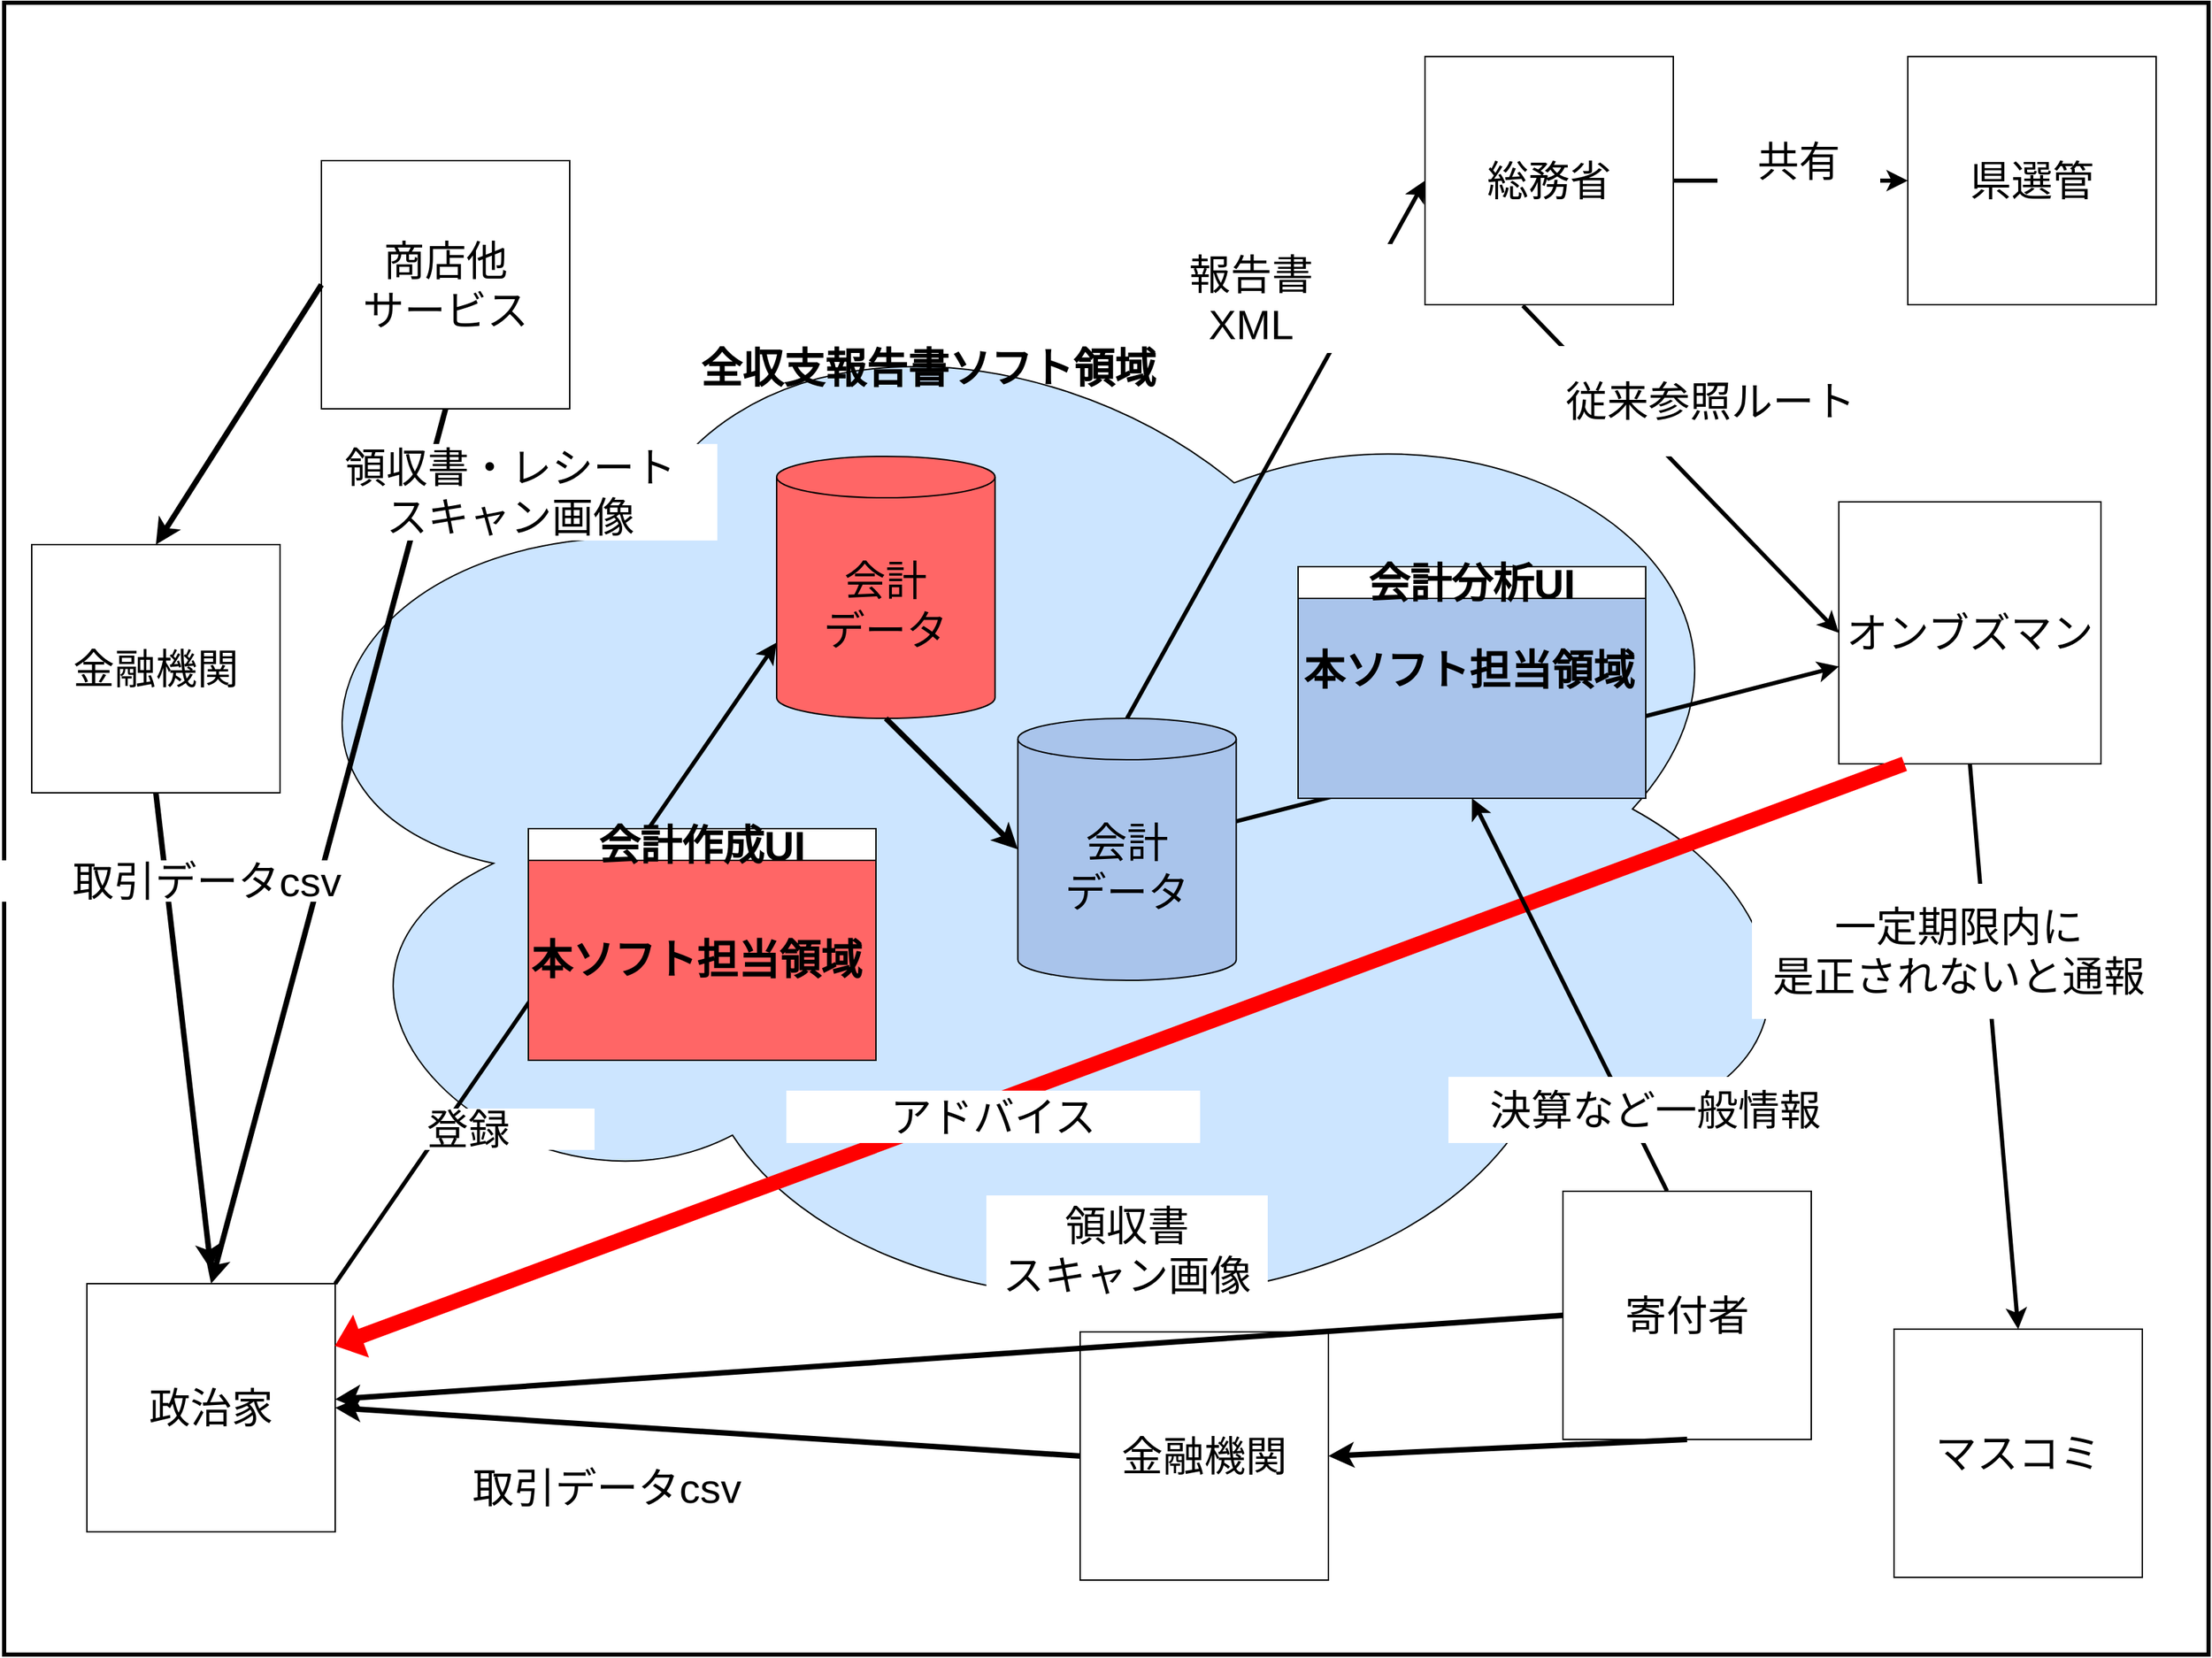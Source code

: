 <mxfile version="22.1.16" type="device">
  <diagram name="ページ1" id="QIqbBFtlbCM1oKvhPO8x">
    <mxGraphModel dx="2429" dy="1434" grid="1" gridSize="10" guides="1" tooltips="1" connect="1" arrows="1" fold="1" page="1" pageScale="1" pageWidth="1600" pageHeight="1200" math="0" shadow="0">
      <root>
        <mxCell id="0" />
        <mxCell id="1" parent="0" />
        <mxCell id="T4lcWnXd6TqMleLlDLS1-2" value="" style="ellipse;shape=cloud;whiteSpace=wrap;html=1;fillColor=#CCE5FF;" parent="1" vertex="1">
          <mxGeometry x="180" y="191.5" width="1154.75" height="788.5" as="geometry" />
        </mxCell>
        <mxCell id="fwr7tWHjvpgkTqN-i9zz-13" value="" style="endArrow=classic;html=1;rounded=0;exitX=0;exitY=0.5;exitDx=0;exitDy=0;strokeWidth=4;entryX=1;entryY=0.5;entryDx=0;entryDy=0;" parent="1" source="fwr7tWHjvpgkTqN-i9zz-11" target="fwr7tWHjvpgkTqN-i9zz-2" edge="1">
          <mxGeometry width="50" height="50" relative="1" as="geometry">
            <mxPoint x="450" y="600" as="sourcePoint" />
            <mxPoint x="260" y="1100" as="targetPoint" />
          </mxGeometry>
        </mxCell>
        <mxCell id="fwr7tWHjvpgkTqN-i9zz-1" value="&lt;font style=&quot;font-size: 30px;&quot;&gt;会計データ&lt;/font&gt;" style="shape=cylinder3;whiteSpace=wrap;html=1;boundedLbl=1;backgroundOutline=1;size=15;" parent="1" vertex="1">
          <mxGeometry x="670" y="370" width="200" height="240" as="geometry" />
        </mxCell>
        <mxCell id="fwr7tWHjvpgkTqN-i9zz-2" value="&lt;font style=&quot;font-size: 30px;&quot;&gt;政治家&lt;/font&gt;" style="whiteSpace=wrap;html=1;aspect=fixed;" parent="1" vertex="1">
          <mxGeometry x="70" y="930" width="180" height="180" as="geometry" />
        </mxCell>
        <mxCell id="fwr7tWHjvpgkTqN-i9zz-3" value="&lt;font style=&quot;font-size: 30px;&quot;&gt;金融機関&lt;/font&gt;" style="whiteSpace=wrap;html=1;aspect=fixed;" parent="1" vertex="1">
          <mxGeometry x="30" y="394" width="180" height="180" as="geometry" />
        </mxCell>
        <mxCell id="fwr7tWHjvpgkTqN-i9zz-4" value="&lt;font style=&quot;font-size: 30px;&quot;&gt;総務省&lt;/font&gt;" style="whiteSpace=wrap;html=1;aspect=fixed;" parent="1" vertex="1">
          <mxGeometry x="1040" y="40" width="180" height="180" as="geometry" />
        </mxCell>
        <mxCell id="fwr7tWHjvpgkTqN-i9zz-5" value="&lt;font style=&quot;font-size: 30px;&quot;&gt;県選管&lt;/font&gt;" style="whiteSpace=wrap;html=1;aspect=fixed;" parent="1" vertex="1">
          <mxGeometry x="1390" y="40" width="180" height="180" as="geometry" />
        </mxCell>
        <mxCell id="fwr7tWHjvpgkTqN-i9zz-6" value="&lt;span style=&quot;font-size: 30px;&quot;&gt;商店他&lt;br&gt;サービス&lt;br&gt;&lt;/span&gt;" style="whiteSpace=wrap;html=1;aspect=fixed;" parent="1" vertex="1">
          <mxGeometry x="240" y="115.5" width="180" height="180" as="geometry" />
        </mxCell>
        <mxCell id="fwr7tWHjvpgkTqN-i9zz-7" value="" style="endArrow=classic;html=1;rounded=0;exitX=0.5;exitY=1;exitDx=0;exitDy=0;strokeWidth=4;" parent="1" source="fwr7tWHjvpgkTqN-i9zz-3" edge="1">
          <mxGeometry width="50" height="50" relative="1" as="geometry">
            <mxPoint x="640" y="520" as="sourcePoint" />
            <mxPoint x="160" y="920" as="targetPoint" />
          </mxGeometry>
        </mxCell>
        <mxCell id="fwr7tWHjvpgkTqN-i9zz-8" value="" style="endArrow=classic;html=1;rounded=0;entryX=0.5;entryY=0;entryDx=0;entryDy=0;exitX=0.5;exitY=1;exitDx=0;exitDy=0;strokeWidth=4;" parent="1" source="fwr7tWHjvpgkTqN-i9zz-6" target="fwr7tWHjvpgkTqN-i9zz-2" edge="1">
          <mxGeometry width="50" height="50" relative="1" as="geometry">
            <mxPoint x="520" y="780" as="sourcePoint" />
            <mxPoint x="310" y="884" as="targetPoint" />
          </mxGeometry>
        </mxCell>
        <mxCell id="fwr7tWHjvpgkTqN-i9zz-10" value="&lt;font style=&quot;font-size: 30px;&quot;&gt;領収書・レシート&lt;br&gt;スキャン画像&lt;br&gt;&lt;/font&gt;" style="text;html=1;strokeColor=none;fillColor=default;align=center;verticalAlign=middle;whiteSpace=wrap;rounded=0;" parent="1" vertex="1">
          <mxGeometry x="227" y="321" width="300" height="70" as="geometry" />
        </mxCell>
        <mxCell id="fwr7tWHjvpgkTqN-i9zz-11" value="&lt;font style=&quot;font-size: 30px;&quot;&gt;金融機関&lt;/font&gt;" style="whiteSpace=wrap;html=1;aspect=fixed;" parent="1" vertex="1">
          <mxGeometry x="790" y="965" width="180" height="180" as="geometry" />
        </mxCell>
        <mxCell id="fwr7tWHjvpgkTqN-i9zz-12" value="&lt;font style=&quot;font-size: 30px;&quot;&gt;寄付者&lt;/font&gt;" style="whiteSpace=wrap;html=1;aspect=fixed;" parent="1" vertex="1">
          <mxGeometry x="1140" y="863" width="180" height="180" as="geometry" />
        </mxCell>
        <mxCell id="fwr7tWHjvpgkTqN-i9zz-14" value="" style="endArrow=classic;html=1;rounded=0;exitX=0.5;exitY=1;exitDx=0;exitDy=0;strokeWidth=4;entryX=1;entryY=0.5;entryDx=0;entryDy=0;" parent="1" source="fwr7tWHjvpgkTqN-i9zz-12" target="fwr7tWHjvpgkTqN-i9zz-11" edge="1">
          <mxGeometry width="50" height="50" relative="1" as="geometry">
            <mxPoint x="740" y="750" as="sourcePoint" />
            <mxPoint x="320" y="894" as="targetPoint" />
          </mxGeometry>
        </mxCell>
        <mxCell id="fwr7tWHjvpgkTqN-i9zz-15" value="" style="endArrow=classic;html=1;rounded=0;strokeWidth=4;exitX=0;exitY=0.5;exitDx=0;exitDy=0;" parent="1" source="fwr7tWHjvpgkTqN-i9zz-12" target="fwr7tWHjvpgkTqN-i9zz-2" edge="1">
          <mxGeometry width="50" height="50" relative="1" as="geometry">
            <mxPoint x="210" y="260" as="sourcePoint" />
            <mxPoint x="160" y="930" as="targetPoint" />
          </mxGeometry>
        </mxCell>
        <mxCell id="fwr7tWHjvpgkTqN-i9zz-16" value="&lt;font style=&quot;font-size: 30px;&quot;&gt;取引データcsv&lt;br&gt;&lt;/font&gt;" style="text;html=1;strokeColor=none;fillColor=default;align=center;verticalAlign=middle;whiteSpace=wrap;rounded=0;" parent="1" vertex="1">
          <mxGeometry x="7" y="623" width="300" height="30" as="geometry" />
        </mxCell>
        <mxCell id="fwr7tWHjvpgkTqN-i9zz-18" value="&lt;font style=&quot;font-size: 30px;&quot;&gt;領収書&lt;br&gt;スキャン画像&lt;br&gt;&lt;/font&gt;" style="text;html=1;strokeColor=none;fillColor=default;align=center;verticalAlign=middle;whiteSpace=wrap;rounded=0;" parent="1" vertex="1">
          <mxGeometry x="722" y="866" width="204" height="79" as="geometry" />
        </mxCell>
        <mxCell id="fwr7tWHjvpgkTqN-i9zz-19" value="" style="endArrow=classic;html=1;rounded=0;entryX=0;entryY=0.5;entryDx=0;entryDy=0;exitX=0.5;exitY=0;exitDx=0;exitDy=0;exitPerimeter=0;strokeWidth=3;" parent="1" source="fwr7tWHjvpgkTqN-i9zz-1" target="fwr7tWHjvpgkTqN-i9zz-4" edge="1">
          <mxGeometry width="50" height="50" relative="1" as="geometry">
            <mxPoint x="640" y="500" as="sourcePoint" />
            <mxPoint x="690" y="450" as="targetPoint" />
          </mxGeometry>
        </mxCell>
        <mxCell id="fwr7tWHjvpgkTqN-i9zz-20" value="&lt;font style=&quot;font-size: 30px;&quot;&gt;報告書&lt;br&gt;XML&lt;br&gt;&lt;/font&gt;" style="text;html=1;strokeColor=none;fillColor=default;align=center;verticalAlign=middle;whiteSpace=wrap;rounded=0;" parent="1" vertex="1">
          <mxGeometry x="812" y="176" width="204" height="79" as="geometry" />
        </mxCell>
        <mxCell id="fwr7tWHjvpgkTqN-i9zz-21" value="" style="endArrow=classic;html=1;rounded=0;entryX=0;entryY=0.5;entryDx=0;entryDy=0;exitX=1;exitY=0.5;exitDx=0;exitDy=0;strokeWidth=3;" parent="1" source="fwr7tWHjvpgkTqN-i9zz-4" target="fwr7tWHjvpgkTqN-i9zz-5" edge="1">
          <mxGeometry width="50" height="50" relative="1" as="geometry">
            <mxPoint x="659" y="420" as="sourcePoint" />
            <mxPoint x="1050" y="140" as="targetPoint" />
          </mxGeometry>
        </mxCell>
        <mxCell id="fwr7tWHjvpgkTqN-i9zz-22" value="&lt;font style=&quot;font-size: 30px;&quot;&gt;共有&lt;br&gt;&lt;/font&gt;" style="text;html=1;strokeColor=none;fillColor=default;align=center;verticalAlign=middle;whiteSpace=wrap;rounded=0;" parent="1" vertex="1">
          <mxGeometry x="1252" y="76" width="118" height="79" as="geometry" />
        </mxCell>
        <mxCell id="fwr7tWHjvpgkTqN-i9zz-23" value="" style="endArrow=classic;html=1;rounded=0;entryX=0;entryY=0.5;entryDx=0;entryDy=0;exitX=1;exitY=0;exitDx=0;exitDy=0;strokeWidth=3;entryPerimeter=0;" parent="1" source="fwr7tWHjvpgkTqN-i9zz-2" target="fwr7tWHjvpgkTqN-i9zz-1" edge="1">
          <mxGeometry width="50" height="50" relative="1" as="geometry">
            <mxPoint x="659" y="420" as="sourcePoint" />
            <mxPoint x="1050" y="140" as="targetPoint" />
          </mxGeometry>
        </mxCell>
        <mxCell id="fwr7tWHjvpgkTqN-i9zz-24" value="&lt;font style=&quot;font-size: 30px;&quot;&gt;会計作成UI&lt;br&gt;&lt;/font&gt;" style="swimlane;whiteSpace=wrap;html=1;swimlaneFillColor=#A9C4EB;" parent="1" vertex="1">
          <mxGeometry x="390" y="600" width="252" height="168" as="geometry" />
        </mxCell>
        <mxCell id="fwr7tWHjvpgkTqN-i9zz-26" value="" style="endArrow=classic;html=1;rounded=0;exitX=0;exitY=0.5;exitDx=0;exitDy=0;strokeWidth=4;entryX=0.5;entryY=0;entryDx=0;entryDy=0;" parent="1" source="fwr7tWHjvpgkTqN-i9zz-6" target="fwr7tWHjvpgkTqN-i9zz-3" edge="1">
          <mxGeometry width="50" height="50" relative="1" as="geometry">
            <mxPoint x="150" y="273" as="sourcePoint" />
            <mxPoint x="80" y="340" as="targetPoint" />
          </mxGeometry>
        </mxCell>
        <mxCell id="fwr7tWHjvpgkTqN-i9zz-9" value="&lt;font style=&quot;font-size: 30px;&quot;&gt;取引データcsv&lt;br&gt;&lt;/font&gt;" style="text;html=1;strokeColor=none;fillColor=default;align=center;verticalAlign=middle;whiteSpace=wrap;rounded=0;" parent="1" vertex="1">
          <mxGeometry x="297" y="1063" width="300" height="30" as="geometry" />
        </mxCell>
        <mxCell id="fwr7tWHjvpgkTqN-i9zz-27" value="&lt;font style=&quot;font-size: 30px;&quot;&gt;登録&lt;br&gt;&lt;/font&gt;" style="text;html=1;strokeColor=none;fillColor=default;align=center;verticalAlign=middle;whiteSpace=wrap;rounded=0;" parent="1" vertex="1">
          <mxGeometry x="255" y="803" width="183" height="30" as="geometry" />
        </mxCell>
        <mxCell id="fwr7tWHjvpgkTqN-i9zz-28" value="" style="endArrow=classic;html=1;rounded=0;strokeWidth=3;" parent="1" source="fwr7tWHjvpgkTqN-i9zz-1" target="fwr7tWHjvpgkTqN-i9zz-29" edge="1">
          <mxGeometry width="50" height="50" relative="1" as="geometry">
            <mxPoint x="260" y="940" as="sourcePoint" />
            <mxPoint x="1320" y="490" as="targetPoint" />
          </mxGeometry>
        </mxCell>
        <mxCell id="fwr7tWHjvpgkTqN-i9zz-25" value="&lt;font style=&quot;font-size: 30px;&quot;&gt;会計分析UI&lt;br&gt;&lt;/font&gt;" style="swimlane;whiteSpace=wrap;html=1;swimlaneFillColor=#A9C4EB;" parent="1" vertex="1">
          <mxGeometry x="938" y="400" width="252" height="168" as="geometry" />
        </mxCell>
        <mxCell id="fwr7tWHjvpgkTqN-i9zz-29" value="&lt;font style=&quot;font-size: 30px;&quot;&gt;オンブズマン&lt;/font&gt;" style="whiteSpace=wrap;html=1;aspect=fixed;" parent="1" vertex="1">
          <mxGeometry x="1340" y="363" width="180" height="180" as="geometry" />
        </mxCell>
        <mxCell id="fwr7tWHjvpgkTqN-i9zz-30" value="" style="shape=flexArrow;endArrow=classic;html=1;rounded=0;entryX=1;entryY=0.25;entryDx=0;entryDy=0;exitX=0.25;exitY=1;exitDx=0;exitDy=0;fillColor=#FF0000;strokeColor=#FF0000;" parent="1" source="fwr7tWHjvpgkTqN-i9zz-29" target="fwr7tWHjvpgkTqN-i9zz-2" edge="1">
          <mxGeometry width="50" height="50" relative="1" as="geometry">
            <mxPoint x="640" y="680" as="sourcePoint" />
            <mxPoint x="690" y="630" as="targetPoint" />
          </mxGeometry>
        </mxCell>
        <mxCell id="fwr7tWHjvpgkTqN-i9zz-31" value="&lt;font style=&quot;font-size: 30px;&quot;&gt;アドバイス&lt;br&gt;&lt;/font&gt;" style="text;html=1;strokeColor=none;fillColor=default;align=center;verticalAlign=middle;whiteSpace=wrap;rounded=0;" parent="1" vertex="1">
          <mxGeometry x="577" y="790" width="300" height="38" as="geometry" />
        </mxCell>
        <mxCell id="fwr7tWHjvpgkTqN-i9zz-32" value="&lt;font style=&quot;font-size: 30px;&quot;&gt;マスコミ&lt;/font&gt;" style="whiteSpace=wrap;html=1;aspect=fixed;" parent="1" vertex="1">
          <mxGeometry x="1380" y="963" width="180" height="180" as="geometry" />
        </mxCell>
        <mxCell id="fwr7tWHjvpgkTqN-i9zz-34" value="" style="endArrow=classic;html=1;rounded=0;strokeWidth=3;entryX=0.5;entryY=0;entryDx=0;entryDy=0;exitX=0.5;exitY=1;exitDx=0;exitDy=0;" parent="1" source="fwr7tWHjvpgkTqN-i9zz-29" target="fwr7tWHjvpgkTqN-i9zz-32" edge="1">
          <mxGeometry width="50" height="50" relative="1" as="geometry">
            <mxPoint x="880" y="720" as="sourcePoint" />
            <mxPoint x="1350" y="723" as="targetPoint" />
          </mxGeometry>
        </mxCell>
        <mxCell id="fwr7tWHjvpgkTqN-i9zz-35" value="&lt;font style=&quot;font-size: 30px;&quot;&gt;一定期限内に&lt;br&gt;是正されないと通報&lt;br&gt;&lt;/font&gt;" style="text;html=1;strokeColor=none;fillColor=default;align=center;verticalAlign=middle;whiteSpace=wrap;rounded=0;" parent="1" vertex="1">
          <mxGeometry x="1277" y="640" width="300" height="98" as="geometry" />
        </mxCell>
        <mxCell id="fwr7tWHjvpgkTqN-i9zz-36" value="&lt;font color=&quot;#000000&quot; style=&quot;font-size: 30px;&quot;&gt;本ソフト担当領域&lt;/font&gt;" style="text;html=1;strokeColor=none;fillColor=none;align=center;verticalAlign=middle;whiteSpace=wrap;rounded=0;fontColor=#FFF2CC;fontStyle=1" parent="1" vertex="1">
          <mxGeometry x="377" y="680" width="270" height="30" as="geometry" />
        </mxCell>
        <mxCell id="fwr7tWHjvpgkTqN-i9zz-37" value="&lt;font color=&quot;#000000&quot; style=&quot;font-size: 30px;&quot;&gt;本ソフト担当領域&lt;/font&gt;" style="text;html=1;strokeColor=none;fillColor=none;align=center;verticalAlign=middle;whiteSpace=wrap;rounded=0;fontColor=#FFF2CC;fontStyle=1" parent="1" vertex="1">
          <mxGeometry x="937" y="470" width="270" height="30" as="geometry" />
        </mxCell>
        <mxCell id="fwr7tWHjvpgkTqN-i9zz-38" value="&lt;font color=&quot;#000000&quot; style=&quot;font-size: 30px;&quot;&gt;本ソフト担当領域&lt;/font&gt;" style="text;html=1;strokeColor=none;fillColor=none;align=center;verticalAlign=middle;whiteSpace=wrap;rounded=0;fontColor=#FFF2CC;fontStyle=1" parent="1" vertex="1">
          <mxGeometry x="367" y="470" width="270" height="30" as="geometry" />
        </mxCell>
        <mxCell id="fwr7tWHjvpgkTqN-i9zz-39" value="" style="endArrow=classic;html=1;rounded=0;strokeWidth=3;entryX=0.5;entryY=1;entryDx=0;entryDy=0;exitX=0.419;exitY=-0.001;exitDx=0;exitDy=0;exitPerimeter=0;" parent="1" source="fwr7tWHjvpgkTqN-i9zz-12" target="fwr7tWHjvpgkTqN-i9zz-25" edge="1">
          <mxGeometry width="50" height="50" relative="1" as="geometry">
            <mxPoint x="1440" y="593" as="sourcePoint" />
            <mxPoint x="1480" y="973" as="targetPoint" />
          </mxGeometry>
        </mxCell>
        <mxCell id="fwr7tWHjvpgkTqN-i9zz-40" value="&lt;font style=&quot;font-size: 30px;&quot;&gt;決算など一般情報&lt;br&gt;&lt;/font&gt;" style="text;html=1;strokeColor=none;fillColor=default;align=center;verticalAlign=middle;whiteSpace=wrap;rounded=0;" parent="1" vertex="1">
          <mxGeometry x="1057" y="780" width="300" height="48" as="geometry" />
        </mxCell>
        <mxCell id="fwr7tWHjvpgkTqN-i9zz-41" value="" style="endArrow=classic;html=1;rounded=0;entryX=0;entryY=0.5;entryDx=0;entryDy=0;exitX=0.394;exitY=1.004;exitDx=0;exitDy=0;strokeWidth=3;exitPerimeter=0;" parent="1" source="fwr7tWHjvpgkTqN-i9zz-4" target="fwr7tWHjvpgkTqN-i9zz-29" edge="1">
          <mxGeometry width="50" height="50" relative="1" as="geometry">
            <mxPoint x="1220" y="370" as="sourcePoint" />
            <mxPoint x="1150" y="140" as="targetPoint" />
          </mxGeometry>
        </mxCell>
        <mxCell id="fwr7tWHjvpgkTqN-i9zz-45" value="&lt;font style=&quot;font-size: 30px;&quot;&gt;従来参照ルート&lt;/font&gt;" style="text;html=1;strokeColor=none;fillColor=default;align=center;verticalAlign=middle;whiteSpace=wrap;rounded=0;" parent="1" vertex="1">
          <mxGeometry x="1097" y="250" width="300" height="80" as="geometry" />
        </mxCell>
        <mxCell id="T4lcWnXd6TqMleLlDLS1-3" value="名称未設定レイヤ" parent="0" />
        <mxCell id="T4lcWnXd6TqMleLlDLS1-87" value="" style="rounded=0;whiteSpace=wrap;html=1;strokeWidth=3;" parent="T4lcWnXd6TqMleLlDLS1-3" vertex="1">
          <mxGeometry x="10" y="1" width="1598" height="1198" as="geometry" />
        </mxCell>
        <mxCell id="T4lcWnXd6TqMleLlDLS1-45" value="名称未設定レイヤ" parent="0" />
        <mxCell id="T4lcWnXd6TqMleLlDLS1-46" value="" style="ellipse;shape=cloud;whiteSpace=wrap;html=1;fillColor=#CCE5FF;" parent="T4lcWnXd6TqMleLlDLS1-45" vertex="1">
          <mxGeometry x="180" y="191.5" width="1154.75" height="788.5" as="geometry" />
        </mxCell>
        <mxCell id="T4lcWnXd6TqMleLlDLS1-47" value="" style="endArrow=classic;html=1;rounded=0;exitX=0;exitY=0.5;exitDx=0;exitDy=0;strokeWidth=4;entryX=1;entryY=0.5;entryDx=0;entryDy=0;" parent="T4lcWnXd6TqMleLlDLS1-45" source="T4lcWnXd6TqMleLlDLS1-57" target="T4lcWnXd6TqMleLlDLS1-49" edge="1">
          <mxGeometry width="50" height="50" relative="1" as="geometry">
            <mxPoint x="450" y="600" as="sourcePoint" />
            <mxPoint x="260" y="1100" as="targetPoint" />
          </mxGeometry>
        </mxCell>
        <mxCell id="T4lcWnXd6TqMleLlDLS1-48" value="&lt;font style=&quot;font-size: 30px;&quot;&gt;会計&lt;br&gt;データ&lt;/font&gt;" style="shape=cylinder3;whiteSpace=wrap;html=1;boundedLbl=1;backgroundOutline=1;size=15;fillColor=#A9C4EB;strokeColor=#000000;strokeWidth=1;" parent="T4lcWnXd6TqMleLlDLS1-45" vertex="1">
          <mxGeometry x="744.84" y="520" width="158.33" height="190" as="geometry" />
        </mxCell>
        <mxCell id="T4lcWnXd6TqMleLlDLS1-49" value="&lt;font style=&quot;font-size: 30px;&quot;&gt;政治家&lt;/font&gt;" style="whiteSpace=wrap;html=1;aspect=fixed;" parent="T4lcWnXd6TqMleLlDLS1-45" vertex="1">
          <mxGeometry x="70" y="930" width="180" height="180" as="geometry" />
        </mxCell>
        <mxCell id="T4lcWnXd6TqMleLlDLS1-50" value="&lt;font style=&quot;font-size: 30px;&quot;&gt;金融機関&lt;/font&gt;" style="whiteSpace=wrap;html=1;aspect=fixed;" parent="T4lcWnXd6TqMleLlDLS1-45" vertex="1">
          <mxGeometry x="30" y="394" width="180" height="180" as="geometry" />
        </mxCell>
        <mxCell id="T4lcWnXd6TqMleLlDLS1-51" value="&lt;font style=&quot;font-size: 30px;&quot;&gt;総務省&lt;/font&gt;" style="whiteSpace=wrap;html=1;aspect=fixed;" parent="T4lcWnXd6TqMleLlDLS1-45" vertex="1">
          <mxGeometry x="1040" y="40" width="180" height="180" as="geometry" />
        </mxCell>
        <mxCell id="T4lcWnXd6TqMleLlDLS1-52" value="&lt;font style=&quot;font-size: 30px;&quot;&gt;県選管&lt;/font&gt;" style="whiteSpace=wrap;html=1;aspect=fixed;" parent="T4lcWnXd6TqMleLlDLS1-45" vertex="1">
          <mxGeometry x="1390" y="40" width="180" height="180" as="geometry" />
        </mxCell>
        <mxCell id="T4lcWnXd6TqMleLlDLS1-53" value="&lt;span style=&quot;font-size: 30px;&quot;&gt;商店他&lt;br&gt;サービス&lt;br&gt;&lt;/span&gt;" style="whiteSpace=wrap;html=1;aspect=fixed;" parent="T4lcWnXd6TqMleLlDLS1-45" vertex="1">
          <mxGeometry x="240" y="115.5" width="180" height="180" as="geometry" />
        </mxCell>
        <mxCell id="T4lcWnXd6TqMleLlDLS1-54" value="" style="endArrow=classic;html=1;rounded=0;exitX=0.5;exitY=1;exitDx=0;exitDy=0;strokeWidth=4;" parent="T4lcWnXd6TqMleLlDLS1-45" source="T4lcWnXd6TqMleLlDLS1-50" edge="1">
          <mxGeometry width="50" height="50" relative="1" as="geometry">
            <mxPoint x="640" y="520" as="sourcePoint" />
            <mxPoint x="160" y="920" as="targetPoint" />
          </mxGeometry>
        </mxCell>
        <mxCell id="T4lcWnXd6TqMleLlDLS1-55" value="" style="endArrow=classic;html=1;rounded=0;entryX=0.5;entryY=0;entryDx=0;entryDy=0;exitX=0.5;exitY=1;exitDx=0;exitDy=0;strokeWidth=4;" parent="T4lcWnXd6TqMleLlDLS1-45" source="T4lcWnXd6TqMleLlDLS1-53" target="T4lcWnXd6TqMleLlDLS1-49" edge="1">
          <mxGeometry width="50" height="50" relative="1" as="geometry">
            <mxPoint x="520" y="780" as="sourcePoint" />
            <mxPoint x="310" y="884" as="targetPoint" />
          </mxGeometry>
        </mxCell>
        <mxCell id="T4lcWnXd6TqMleLlDLS1-56" value="&lt;font style=&quot;font-size: 30px;&quot;&gt;領収書・レシート&lt;br&gt;スキャン画像&lt;br&gt;&lt;/font&gt;" style="text;html=1;strokeColor=none;fillColor=default;align=center;verticalAlign=middle;whiteSpace=wrap;rounded=0;" parent="T4lcWnXd6TqMleLlDLS1-45" vertex="1">
          <mxGeometry x="227" y="321" width="300" height="70" as="geometry" />
        </mxCell>
        <mxCell id="T4lcWnXd6TqMleLlDLS1-57" value="&lt;font style=&quot;font-size: 30px;&quot;&gt;金融機関&lt;/font&gt;" style="whiteSpace=wrap;html=1;aspect=fixed;" parent="T4lcWnXd6TqMleLlDLS1-45" vertex="1">
          <mxGeometry x="790" y="965" width="180" height="180" as="geometry" />
        </mxCell>
        <mxCell id="T4lcWnXd6TqMleLlDLS1-58" value="&lt;font style=&quot;font-size: 30px;&quot;&gt;寄付者&lt;/font&gt;" style="whiteSpace=wrap;html=1;aspect=fixed;" parent="T4lcWnXd6TqMleLlDLS1-45" vertex="1">
          <mxGeometry x="1140" y="863" width="180" height="180" as="geometry" />
        </mxCell>
        <mxCell id="T4lcWnXd6TqMleLlDLS1-59" value="" style="endArrow=classic;html=1;rounded=0;exitX=0.5;exitY=1;exitDx=0;exitDy=0;strokeWidth=4;entryX=1;entryY=0.5;entryDx=0;entryDy=0;" parent="T4lcWnXd6TqMleLlDLS1-45" source="T4lcWnXd6TqMleLlDLS1-58" target="T4lcWnXd6TqMleLlDLS1-57" edge="1">
          <mxGeometry width="50" height="50" relative="1" as="geometry">
            <mxPoint x="740" y="750" as="sourcePoint" />
            <mxPoint x="320" y="894" as="targetPoint" />
          </mxGeometry>
        </mxCell>
        <mxCell id="T4lcWnXd6TqMleLlDLS1-60" value="" style="endArrow=classic;html=1;rounded=0;strokeWidth=4;exitX=0;exitY=0.5;exitDx=0;exitDy=0;" parent="T4lcWnXd6TqMleLlDLS1-45" source="T4lcWnXd6TqMleLlDLS1-58" target="T4lcWnXd6TqMleLlDLS1-49" edge="1">
          <mxGeometry width="50" height="50" relative="1" as="geometry">
            <mxPoint x="210" y="260" as="sourcePoint" />
            <mxPoint x="160" y="930" as="targetPoint" />
          </mxGeometry>
        </mxCell>
        <mxCell id="T4lcWnXd6TqMleLlDLS1-61" value="&lt;font style=&quot;font-size: 30px;&quot;&gt;取引データcsv&lt;br&gt;&lt;/font&gt;" style="text;html=1;strokeColor=none;fillColor=default;align=center;verticalAlign=middle;whiteSpace=wrap;rounded=0;" parent="T4lcWnXd6TqMleLlDLS1-45" vertex="1">
          <mxGeometry x="7" y="623" width="300" height="30" as="geometry" />
        </mxCell>
        <mxCell id="T4lcWnXd6TqMleLlDLS1-62" value="&lt;font style=&quot;font-size: 30px;&quot;&gt;領収書&lt;br&gt;スキャン画像&lt;br&gt;&lt;/font&gt;" style="text;html=1;strokeColor=none;fillColor=default;align=center;verticalAlign=middle;whiteSpace=wrap;rounded=0;" parent="T4lcWnXd6TqMleLlDLS1-45" vertex="1">
          <mxGeometry x="722" y="866" width="204" height="79" as="geometry" />
        </mxCell>
        <mxCell id="T4lcWnXd6TqMleLlDLS1-63" value="" style="endArrow=classic;html=1;rounded=0;entryX=0;entryY=0.5;entryDx=0;entryDy=0;exitX=0.5;exitY=0;exitDx=0;exitDy=0;exitPerimeter=0;strokeWidth=3;" parent="T4lcWnXd6TqMleLlDLS1-45" source="T4lcWnXd6TqMleLlDLS1-48" target="T4lcWnXd6TqMleLlDLS1-51" edge="1">
          <mxGeometry width="50" height="50" relative="1" as="geometry">
            <mxPoint x="640" y="500" as="sourcePoint" />
            <mxPoint x="690" y="450" as="targetPoint" />
          </mxGeometry>
        </mxCell>
        <mxCell id="T4lcWnXd6TqMleLlDLS1-64" value="&lt;font style=&quot;font-size: 30px;&quot;&gt;報告書&lt;br&gt;XML&lt;br&gt;&lt;/font&gt;" style="text;html=1;strokeColor=none;fillColor=default;align=center;verticalAlign=middle;whiteSpace=wrap;rounded=0;" parent="T4lcWnXd6TqMleLlDLS1-45" vertex="1">
          <mxGeometry x="812" y="176" width="204" height="79" as="geometry" />
        </mxCell>
        <mxCell id="T4lcWnXd6TqMleLlDLS1-65" value="" style="endArrow=classic;html=1;rounded=0;entryX=0;entryY=0.5;entryDx=0;entryDy=0;exitX=1;exitY=0.5;exitDx=0;exitDy=0;strokeWidth=3;" parent="T4lcWnXd6TqMleLlDLS1-45" source="T4lcWnXd6TqMleLlDLS1-51" target="T4lcWnXd6TqMleLlDLS1-52" edge="1">
          <mxGeometry width="50" height="50" relative="1" as="geometry">
            <mxPoint x="659" y="420" as="sourcePoint" />
            <mxPoint x="1050" y="140" as="targetPoint" />
          </mxGeometry>
        </mxCell>
        <mxCell id="T4lcWnXd6TqMleLlDLS1-66" value="&lt;font style=&quot;font-size: 30px;&quot;&gt;共有&lt;br&gt;&lt;/font&gt;" style="text;html=1;strokeColor=none;fillColor=default;align=center;verticalAlign=middle;whiteSpace=wrap;rounded=0;" parent="T4lcWnXd6TqMleLlDLS1-45" vertex="1">
          <mxGeometry x="1252" y="76" width="118" height="79" as="geometry" />
        </mxCell>
        <mxCell id="T4lcWnXd6TqMleLlDLS1-67" value="" style="endArrow=classic;html=1;rounded=0;entryX=0;entryY=0;entryDx=0;entryDy=135;exitX=1;exitY=0;exitDx=0;exitDy=0;strokeWidth=3;entryPerimeter=0;" parent="T4lcWnXd6TqMleLlDLS1-45" source="T4lcWnXd6TqMleLlDLS1-49" target="Xmfd67187f5n766boxqS-2" edge="1">
          <mxGeometry width="50" height="50" relative="1" as="geometry">
            <mxPoint x="659" y="420" as="sourcePoint" />
            <mxPoint x="1050" y="140" as="targetPoint" />
          </mxGeometry>
        </mxCell>
        <mxCell id="T4lcWnXd6TqMleLlDLS1-68" value="&lt;font style=&quot;font-size: 30px;&quot;&gt;会計作成UI&lt;br&gt;&lt;/font&gt;" style="swimlane;whiteSpace=wrap;html=1;swimlaneFillColor=#FF6666;" parent="T4lcWnXd6TqMleLlDLS1-45" vertex="1">
          <mxGeometry x="390" y="600" width="252" height="168" as="geometry" />
        </mxCell>
        <mxCell id="T4lcWnXd6TqMleLlDLS1-69" value="" style="endArrow=classic;html=1;rounded=0;exitX=0;exitY=0.5;exitDx=0;exitDy=0;strokeWidth=4;entryX=0.5;entryY=0;entryDx=0;entryDy=0;" parent="T4lcWnXd6TqMleLlDLS1-45" source="T4lcWnXd6TqMleLlDLS1-53" target="T4lcWnXd6TqMleLlDLS1-50" edge="1">
          <mxGeometry width="50" height="50" relative="1" as="geometry">
            <mxPoint x="150" y="273" as="sourcePoint" />
            <mxPoint x="80" y="340" as="targetPoint" />
          </mxGeometry>
        </mxCell>
        <mxCell id="T4lcWnXd6TqMleLlDLS1-70" value="&lt;font style=&quot;font-size: 30px;&quot;&gt;取引データcsv&lt;br&gt;&lt;/font&gt;" style="text;html=1;strokeColor=none;fillColor=default;align=center;verticalAlign=middle;whiteSpace=wrap;rounded=0;" parent="T4lcWnXd6TqMleLlDLS1-45" vertex="1">
          <mxGeometry x="297" y="1063" width="300" height="30" as="geometry" />
        </mxCell>
        <mxCell id="T4lcWnXd6TqMleLlDLS1-71" value="&lt;font style=&quot;font-size: 30px;&quot;&gt;登録&lt;br&gt;&lt;/font&gt;" style="text;html=1;strokeColor=none;fillColor=default;align=center;verticalAlign=middle;whiteSpace=wrap;rounded=0;" parent="T4lcWnXd6TqMleLlDLS1-45" vertex="1">
          <mxGeometry x="255" y="803" width="183" height="30" as="geometry" />
        </mxCell>
        <mxCell id="T4lcWnXd6TqMleLlDLS1-72" value="" style="endArrow=classic;html=1;rounded=0;strokeWidth=3;" parent="T4lcWnXd6TqMleLlDLS1-45" source="T4lcWnXd6TqMleLlDLS1-48" target="T4lcWnXd6TqMleLlDLS1-74" edge="1">
          <mxGeometry width="50" height="50" relative="1" as="geometry">
            <mxPoint x="260" y="940" as="sourcePoint" />
            <mxPoint x="1320" y="490" as="targetPoint" />
          </mxGeometry>
        </mxCell>
        <mxCell id="T4lcWnXd6TqMleLlDLS1-73" value="&lt;font style=&quot;font-size: 30px;&quot;&gt;会計分析UI&lt;br&gt;&lt;/font&gt;" style="swimlane;whiteSpace=wrap;html=1;swimlaneFillColor=#A9C4EB;" parent="T4lcWnXd6TqMleLlDLS1-45" vertex="1">
          <mxGeometry x="948" y="410" width="252" height="168" as="geometry" />
        </mxCell>
        <mxCell id="T4lcWnXd6TqMleLlDLS1-74" value="&lt;font style=&quot;font-size: 30px;&quot;&gt;オンブズマン&lt;/font&gt;" style="whiteSpace=wrap;html=1;aspect=fixed;" parent="T4lcWnXd6TqMleLlDLS1-45" vertex="1">
          <mxGeometry x="1340" y="363" width="190" height="190" as="geometry" />
        </mxCell>
        <mxCell id="T4lcWnXd6TqMleLlDLS1-75" value="" style="shape=flexArrow;endArrow=classic;html=1;rounded=0;entryX=1;entryY=0.25;entryDx=0;entryDy=0;exitX=0.25;exitY=1;exitDx=0;exitDy=0;fillColor=#FF0000;strokeColor=#FF0000;" parent="T4lcWnXd6TqMleLlDLS1-45" source="T4lcWnXd6TqMleLlDLS1-74" target="T4lcWnXd6TqMleLlDLS1-49" edge="1">
          <mxGeometry width="50" height="50" relative="1" as="geometry">
            <mxPoint x="640" y="680" as="sourcePoint" />
            <mxPoint x="690" y="630" as="targetPoint" />
          </mxGeometry>
        </mxCell>
        <mxCell id="T4lcWnXd6TqMleLlDLS1-76" value="&lt;font style=&quot;font-size: 30px;&quot;&gt;アドバイス&lt;br&gt;&lt;/font&gt;" style="text;html=1;strokeColor=none;fillColor=default;align=center;verticalAlign=middle;whiteSpace=wrap;rounded=0;" parent="T4lcWnXd6TqMleLlDLS1-45" vertex="1">
          <mxGeometry x="577" y="790" width="300" height="38" as="geometry" />
        </mxCell>
        <mxCell id="T4lcWnXd6TqMleLlDLS1-77" value="&lt;font style=&quot;font-size: 30px;&quot;&gt;マスコミ&lt;/font&gt;" style="whiteSpace=wrap;html=1;aspect=fixed;" parent="T4lcWnXd6TqMleLlDLS1-45" vertex="1">
          <mxGeometry x="1380" y="963" width="180" height="180" as="geometry" />
        </mxCell>
        <mxCell id="T4lcWnXd6TqMleLlDLS1-78" value="" style="endArrow=classic;html=1;rounded=0;strokeWidth=3;entryX=0.5;entryY=0;entryDx=0;entryDy=0;exitX=0.5;exitY=1;exitDx=0;exitDy=0;" parent="T4lcWnXd6TqMleLlDLS1-45" source="T4lcWnXd6TqMleLlDLS1-74" target="T4lcWnXd6TqMleLlDLS1-77" edge="1">
          <mxGeometry width="50" height="50" relative="1" as="geometry">
            <mxPoint x="880" y="720" as="sourcePoint" />
            <mxPoint x="1350" y="723" as="targetPoint" />
          </mxGeometry>
        </mxCell>
        <mxCell id="T4lcWnXd6TqMleLlDLS1-79" value="&lt;font style=&quot;font-size: 30px;&quot;&gt;一定期限内に&lt;br&gt;是正されないと通報&lt;br&gt;&lt;/font&gt;" style="text;html=1;strokeColor=none;fillColor=default;align=center;verticalAlign=middle;whiteSpace=wrap;rounded=0;" parent="T4lcWnXd6TqMleLlDLS1-45" vertex="1">
          <mxGeometry x="1277" y="640" width="300" height="98" as="geometry" />
        </mxCell>
        <mxCell id="T4lcWnXd6TqMleLlDLS1-80" value="&lt;font color=&quot;#000000&quot; style=&quot;font-size: 30px;&quot;&gt;本ソフト担当領域&lt;/font&gt;" style="text;html=1;strokeColor=none;fillColor=none;align=center;verticalAlign=middle;whiteSpace=wrap;rounded=0;fontColor=#FFF2CC;fontStyle=1" parent="T4lcWnXd6TqMleLlDLS1-45" vertex="1">
          <mxGeometry x="377" y="680" width="270" height="30" as="geometry" />
        </mxCell>
        <mxCell id="T4lcWnXd6TqMleLlDLS1-81" value="&lt;font color=&quot;#000000&quot; style=&quot;font-size: 30px;&quot;&gt;本ソフト担当領域&lt;/font&gt;" style="text;html=1;strokeColor=none;fillColor=none;align=center;verticalAlign=middle;whiteSpace=wrap;rounded=0;fontColor=#FFF2CC;fontStyle=1" parent="T4lcWnXd6TqMleLlDLS1-45" vertex="1">
          <mxGeometry x="937" y="470" width="270" height="30" as="geometry" />
        </mxCell>
        <mxCell id="T4lcWnXd6TqMleLlDLS1-82" value="&lt;font color=&quot;#000000&quot; style=&quot;font-size: 30px;&quot;&gt;全収支報告書ソフト領域&lt;/font&gt;" style="text;html=1;strokeColor=none;fillColor=none;align=center;verticalAlign=middle;whiteSpace=wrap;rounded=0;fontColor=#FFF2CC;fontStyle=1" parent="T4lcWnXd6TqMleLlDLS1-45" vertex="1">
          <mxGeometry x="500" y="251" width="360" height="30" as="geometry" />
        </mxCell>
        <mxCell id="T4lcWnXd6TqMleLlDLS1-83" value="" style="endArrow=classic;html=1;rounded=0;strokeWidth=3;entryX=0.5;entryY=1;entryDx=0;entryDy=0;exitX=0.419;exitY=-0.001;exitDx=0;exitDy=0;exitPerimeter=0;" parent="T4lcWnXd6TqMleLlDLS1-45" source="T4lcWnXd6TqMleLlDLS1-58" target="T4lcWnXd6TqMleLlDLS1-73" edge="1">
          <mxGeometry width="50" height="50" relative="1" as="geometry">
            <mxPoint x="1440" y="593" as="sourcePoint" />
            <mxPoint x="1480" y="973" as="targetPoint" />
          </mxGeometry>
        </mxCell>
        <mxCell id="T4lcWnXd6TqMleLlDLS1-84" value="&lt;font style=&quot;font-size: 30px;&quot;&gt;決算など一般情報&lt;br&gt;&lt;/font&gt;" style="text;html=1;strokeColor=none;fillColor=default;align=center;verticalAlign=middle;whiteSpace=wrap;rounded=0;" parent="T4lcWnXd6TqMleLlDLS1-45" vertex="1">
          <mxGeometry x="1057" y="780" width="300" height="48" as="geometry" />
        </mxCell>
        <mxCell id="T4lcWnXd6TqMleLlDLS1-85" value="" style="endArrow=classic;html=1;rounded=0;entryX=0;entryY=0.5;entryDx=0;entryDy=0;exitX=0.394;exitY=1.004;exitDx=0;exitDy=0;strokeWidth=3;exitPerimeter=0;" parent="T4lcWnXd6TqMleLlDLS1-45" source="T4lcWnXd6TqMleLlDLS1-51" target="T4lcWnXd6TqMleLlDLS1-74" edge="1">
          <mxGeometry width="50" height="50" relative="1" as="geometry">
            <mxPoint x="1220" y="370" as="sourcePoint" />
            <mxPoint x="1150" y="140" as="targetPoint" />
          </mxGeometry>
        </mxCell>
        <mxCell id="T4lcWnXd6TqMleLlDLS1-86" value="&lt;font style=&quot;font-size: 30px;&quot;&gt;従来参照ルート&lt;/font&gt;" style="text;html=1;strokeColor=none;fillColor=default;align=center;verticalAlign=middle;whiteSpace=wrap;rounded=0;" parent="T4lcWnXd6TqMleLlDLS1-45" vertex="1">
          <mxGeometry x="1097" y="250" width="300" height="80" as="geometry" />
        </mxCell>
        <mxCell id="Xmfd67187f5n766boxqS-2" value="&lt;font style=&quot;font-size: 30px;&quot;&gt;会計&lt;br&gt;データ&lt;/font&gt;" style="shape=cylinder3;whiteSpace=wrap;html=1;boundedLbl=1;backgroundOutline=1;size=15;fillColor=#FF6666;strokeColor=#000000;strokeWidth=1;" vertex="1" parent="T4lcWnXd6TqMleLlDLS1-45">
          <mxGeometry x="570" y="330" width="158.33" height="190" as="geometry" />
        </mxCell>
        <mxCell id="Xmfd67187f5n766boxqS-3" value="" style="endArrow=classic;html=1;rounded=0;exitX=0.5;exitY=1;exitDx=0;exitDy=0;strokeWidth=4;entryX=0;entryY=0.5;entryDx=0;entryDy=0;exitPerimeter=0;entryPerimeter=0;" edge="1" parent="T4lcWnXd6TqMleLlDLS1-45" source="Xmfd67187f5n766boxqS-2" target="T4lcWnXd6TqMleLlDLS1-48">
          <mxGeometry width="50" height="50" relative="1" as="geometry">
            <mxPoint x="730" y="186" as="sourcePoint" />
            <mxPoint x="610" y="374" as="targetPoint" />
          </mxGeometry>
        </mxCell>
      </root>
    </mxGraphModel>
  </diagram>
</mxfile>
